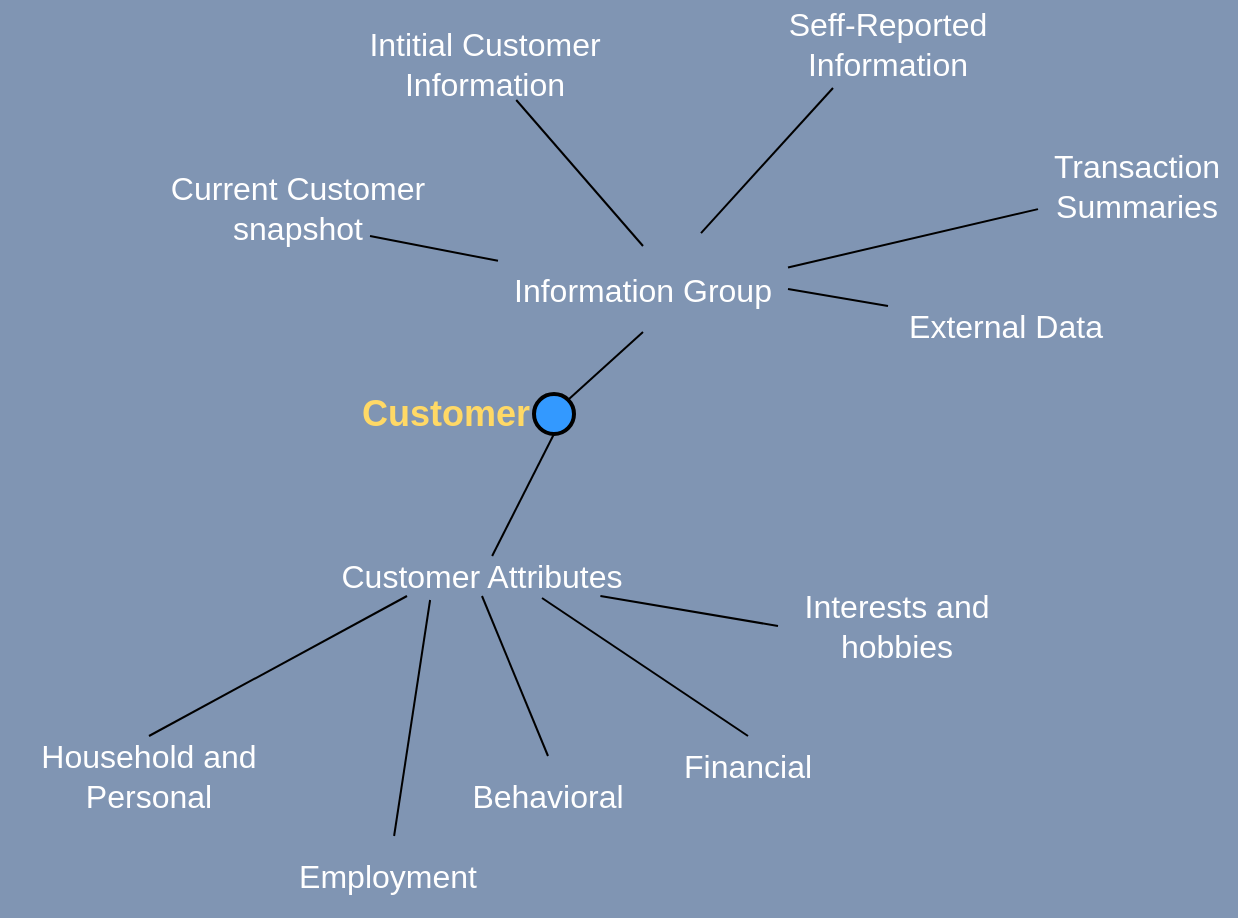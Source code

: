 <mxfile version="12.4.3" type="github" pages="5">
  <diagram id="D73_LH9-GQgMu1KFHfky" name="Customer">
    <mxGraphModel dx="946" dy="572" grid="0" gridSize="10" guides="1" tooltips="1" connect="1" arrows="1" fold="1" page="1" pageScale="1" pageWidth="1100" pageHeight="850" background="#8095B3" math="0" shadow="0">
      <root>
        <mxCell id="0"/>
        <mxCell id="1" parent="0"/>
        <mxCell id="62M7FDR766jdcNvWjQak-1" value="Customer" style="strokeWidth=2;html=1;shape=mxgraph.flowchart.start_2;whiteSpace=wrap;labelPosition=left;verticalLabelPosition=middle;align=right;verticalAlign=middle;fillColor=#3399FF;fontStyle=1;fontSize=18;fontColor=#FFD966;" parent="1" vertex="1">
          <mxGeometry x="428" y="249" width="20" height="20" as="geometry"/>
        </mxCell>
        <mxCell id="62M7FDR766jdcNvWjQak-2" value="" style="endArrow=none;html=1;labelPosition=center;verticalLabelPosition=bottom;align=center;verticalAlign=top;entryX=0.5;entryY=1;entryDx=0;entryDy=0;entryPerimeter=0;" parent="1" source="62M7FDR766jdcNvWjQak-5" target="62M7FDR766jdcNvWjQak-1" edge="1">
          <mxGeometry width="50" height="50" relative="1" as="geometry">
            <mxPoint x="370" y="320" as="sourcePoint"/>
            <mxPoint x="390" y="250" as="targetPoint"/>
          </mxGeometry>
        </mxCell>
        <mxCell id="62M7FDR766jdcNvWjQak-5" value="Customer Attributes" style="text;html=1;strokeColor=none;fillColor=none;align=center;verticalAlign=middle;whiteSpace=wrap;rounded=0;fontSize=16;fontColor=#FFFFFF;" parent="1" vertex="1">
          <mxGeometry x="327" y="330" width="150" height="20" as="geometry"/>
        </mxCell>
        <mxCell id="62M7FDR766jdcNvWjQak-12" value="" style="endArrow=none;html=1;entryX=0.25;entryY=1;entryDx=0;entryDy=0;exitX=0.5;exitY=0;exitDx=0;exitDy=0;fontSize=16;fontColor=#FFFFFF;" parent="1" source="62M7FDR766jdcNvWjQak-15" target="62M7FDR766jdcNvWjQak-5" edge="1">
          <mxGeometry width="50" height="50" relative="1" as="geometry">
            <mxPoint x="285" y="370" as="sourcePoint"/>
            <mxPoint x="320" y="430" as="targetPoint"/>
          </mxGeometry>
        </mxCell>
        <mxCell id="62M7FDR766jdcNvWjQak-13" value="" style="endArrow=none;html=1;entryX=0.5;entryY=1;entryDx=0;entryDy=0;exitX=0.5;exitY=0;exitDx=0;exitDy=0;fontSize=16;fontColor=#FFFFFF;" parent="1" source="62M7FDR766jdcNvWjQak-16" target="62M7FDR766jdcNvWjQak-5" edge="1">
          <mxGeometry width="50" height="50" relative="1" as="geometry">
            <mxPoint x="550" y="410" as="sourcePoint"/>
            <mxPoint x="370" y="360" as="targetPoint"/>
          </mxGeometry>
        </mxCell>
        <mxCell id="62M7FDR766jdcNvWjQak-15" value="Household and Personal" style="text;html=1;strokeColor=none;fillColor=none;align=center;verticalAlign=middle;whiteSpace=wrap;rounded=0;fontSize=16;fontColor=#FFFFFF;" parent="1" vertex="1">
          <mxGeometry x="161" y="420" width="149" height="40" as="geometry"/>
        </mxCell>
        <mxCell id="62M7FDR766jdcNvWjQak-16" value="Behavioral" style="text;html=1;strokeColor=none;fillColor=none;align=center;verticalAlign=middle;whiteSpace=wrap;rounded=0;fontSize=16;fontColor=#FFFFFF;" parent="1" vertex="1">
          <mxGeometry x="390" y="430" width="90" height="40" as="geometry"/>
        </mxCell>
        <mxCell id="62M7FDR766jdcNvWjQak-17" value="Financial" style="text;html=1;strokeColor=none;fillColor=none;align=center;verticalAlign=middle;whiteSpace=wrap;rounded=0;fontSize=16;fontColor=#FFFFFF;" parent="1" vertex="1">
          <mxGeometry x="490" y="420" width="90" height="30" as="geometry"/>
        </mxCell>
        <mxCell id="62M7FDR766jdcNvWjQak-18" value="" style="endArrow=none;html=1;entryX=0.7;entryY=1.05;entryDx=0;entryDy=0;entryPerimeter=0;exitX=0.5;exitY=0;exitDx=0;exitDy=0;fontSize=16;fontColor=#FFFFFF;" parent="1" source="62M7FDR766jdcNvWjQak-17" target="62M7FDR766jdcNvWjQak-5" edge="1">
          <mxGeometry width="50" height="50" relative="1" as="geometry">
            <mxPoint x="445" y="440" as="sourcePoint"/>
            <mxPoint x="415" y="360" as="targetPoint"/>
          </mxGeometry>
        </mxCell>
        <mxCell id="62M7FDR766jdcNvWjQak-19" value="Employment" style="text;html=1;strokeColor=none;fillColor=none;align=center;verticalAlign=middle;whiteSpace=wrap;rounded=0;fontSize=16;fontColor=#FFFFFF;" parent="1" vertex="1">
          <mxGeometry x="310" y="470" width="90" height="40" as="geometry"/>
        </mxCell>
        <mxCell id="62M7FDR766jdcNvWjQak-20" value="" style="endArrow=none;html=1;entryX=0.327;entryY=1.1;entryDx=0;entryDy=0;entryPerimeter=0;fontSize=16;fontColor=#FFFFFF;" parent="1" source="62M7FDR766jdcNvWjQak-19" target="62M7FDR766jdcNvWjQak-5" edge="1">
          <mxGeometry width="50" height="50" relative="1" as="geometry">
            <mxPoint x="445" y="440" as="sourcePoint"/>
            <mxPoint x="415" y="360" as="targetPoint"/>
          </mxGeometry>
        </mxCell>
        <mxCell id="62M7FDR766jdcNvWjQak-22" value="Interests and hobbies" style="text;html=1;strokeColor=none;fillColor=none;align=center;verticalAlign=middle;whiteSpace=wrap;rounded=0;fontSize=16;fontColor=#FFFFFF;" parent="1" vertex="1">
          <mxGeometry x="550" y="350" width="119" height="30" as="geometry"/>
        </mxCell>
        <mxCell id="62M7FDR766jdcNvWjQak-23" value="" style="endArrow=none;html=1;exitX=0;exitY=0.5;exitDx=0;exitDy=0;fontSize=16;fontColor=#FFFFFF;" parent="1" source="62M7FDR766jdcNvWjQak-22" target="62M7FDR766jdcNvWjQak-5" edge="1">
          <mxGeometry width="50" height="50" relative="1" as="geometry">
            <mxPoint x="545" y="430" as="sourcePoint"/>
            <mxPoint x="450" y="340" as="targetPoint"/>
          </mxGeometry>
        </mxCell>
        <mxCell id="62M7FDR766jdcNvWjQak-24" value="Information Group" style="text;html=1;strokeColor=none;fillColor=none;align=center;verticalAlign=middle;whiteSpace=wrap;rounded=0;fontSize=16;fontColor=#FFFFFF;" parent="1" vertex="1">
          <mxGeometry x="410" y="175" width="145" height="43" as="geometry"/>
        </mxCell>
        <mxCell id="62M7FDR766jdcNvWjQak-25" value="" style="endArrow=none;html=1;exitX=0.855;exitY=0.145;exitDx=0;exitDy=0;entryX=0.5;entryY=1;entryDx=0;entryDy=0;exitPerimeter=0;fontColor=#FFFFFF;" parent="1" source="62M7FDR766jdcNvWjQak-1" target="62M7FDR766jdcNvWjQak-24" edge="1">
          <mxGeometry width="50" height="50" relative="1" as="geometry">
            <mxPoint x="560" y="375" as="sourcePoint"/>
            <mxPoint x="470" y="359.483" as="targetPoint"/>
          </mxGeometry>
        </mxCell>
        <mxCell id="62M7FDR766jdcNvWjQak-26" value="Current Customer snapshot" style="text;html=1;strokeColor=none;fillColor=none;align=center;verticalAlign=middle;whiteSpace=wrap;rounded=0;fontSize=16;fontColor=#FFFFFF;" parent="1" vertex="1">
          <mxGeometry x="238" y="141" width="144" height="29" as="geometry"/>
        </mxCell>
        <mxCell id="62M7FDR766jdcNvWjQak-27" value="" style="endArrow=none;html=1;entryX=0.75;entryY=1;entryDx=0;entryDy=0;fontSize=16;fontColor=#FFFFFF;" parent="1" source="62M7FDR766jdcNvWjQak-24" target="62M7FDR766jdcNvWjQak-26" edge="1">
          <mxGeometry width="50" height="50" relative="1" as="geometry">
            <mxPoint x="420" y="290" as="sourcePoint"/>
            <mxPoint x="475" y="230" as="targetPoint"/>
          </mxGeometry>
        </mxCell>
        <mxCell id="62M7FDR766jdcNvWjQak-28" value="Intitial Customer Information" style="text;html=1;strokeColor=none;fillColor=none;align=center;verticalAlign=middle;whiteSpace=wrap;rounded=0;fontSize=16;fontColor=#FFFFFF;" parent="1" vertex="1">
          <mxGeometry x="331" y="66" width="145" height="36" as="geometry"/>
        </mxCell>
        <mxCell id="62M7FDR766jdcNvWjQak-29" value="" style="endArrow=none;html=1;exitX=0.5;exitY=0;exitDx=0;exitDy=0;fontSize=16;fontColor=#FFFFFF;" parent="1" source="62M7FDR766jdcNvWjQak-24" target="62M7FDR766jdcNvWjQak-28" edge="1">
          <mxGeometry width="50" height="50" relative="1" as="geometry">
            <mxPoint x="456.875" y="210" as="sourcePoint"/>
            <mxPoint x="402.5" y="180" as="targetPoint"/>
          </mxGeometry>
        </mxCell>
        <mxCell id="62M7FDR766jdcNvWjQak-30" value="Seff-Reported Information" style="text;html=1;strokeColor=none;fillColor=none;align=center;verticalAlign=middle;whiteSpace=wrap;rounded=0;fontSize=16;fontColor=#FFFFFF;" parent="1" vertex="1">
          <mxGeometry x="550" y="52" width="110" height="44" as="geometry"/>
        </mxCell>
        <mxCell id="62M7FDR766jdcNvWjQak-31" value="" style="endArrow=none;html=1;exitX=0.7;exitY=-0.15;exitDx=0;exitDy=0;entryX=0.25;entryY=1;entryDx=0;entryDy=0;exitPerimeter=0;fontSize=16;fontColor=#FFFFFF;" parent="1" source="62M7FDR766jdcNvWjQak-24" target="62M7FDR766jdcNvWjQak-30" edge="1">
          <mxGeometry width="50" height="50" relative="1" as="geometry">
            <mxPoint x="475" y="210" as="sourcePoint"/>
            <mxPoint x="449.286" y="120" as="targetPoint"/>
          </mxGeometry>
        </mxCell>
        <mxCell id="62M7FDR766jdcNvWjQak-32" value="External Data" style="text;html=1;strokeColor=none;fillColor=none;align=center;verticalAlign=middle;whiteSpace=wrap;rounded=0;labelPosition=center;verticalLabelPosition=middle;fontSize=16;fontColor=#FFFFFF;" parent="1" vertex="1">
          <mxGeometry x="605" y="200" width="118" height="30" as="geometry"/>
        </mxCell>
        <mxCell id="62M7FDR766jdcNvWjQak-33" value="" style="endArrow=none;html=1;exitX=1;exitY=0.5;exitDx=0;exitDy=0;fontSize=16;fontColor=#FFFFFF;" parent="1" source="62M7FDR766jdcNvWjQak-24" target="62M7FDR766jdcNvWjQak-32" edge="1">
          <mxGeometry width="50" height="50" relative="1" as="geometry">
            <mxPoint x="497" y="207" as="sourcePoint"/>
            <mxPoint x="537.5" y="140" as="targetPoint"/>
          </mxGeometry>
        </mxCell>
        <mxCell id="62M7FDR766jdcNvWjQak-34" value="Transaction Summaries" style="text;html=1;strokeColor=none;fillColor=none;align=center;verticalAlign=middle;whiteSpace=wrap;rounded=0;fontSize=16;fontColor=#FFFFFF;" parent="1" vertex="1">
          <mxGeometry x="680" y="130" width="99" height="30" as="geometry"/>
        </mxCell>
        <mxCell id="62M7FDR766jdcNvWjQak-35" value="" style="endArrow=none;html=1;exitX=1;exitY=0.25;exitDx=0;exitDy=0;fontSize=16;fontColor=#FFFFFF;" parent="1" source="62M7FDR766jdcNvWjQak-24" target="62M7FDR766jdcNvWjQak-34" edge="1">
          <mxGeometry width="50" height="50" relative="1" as="geometry">
            <mxPoint x="530" y="220" as="sourcePoint"/>
            <mxPoint x="580" y="222.381" as="targetPoint"/>
          </mxGeometry>
        </mxCell>
      </root>
    </mxGraphModel>
  </diagram>
  <diagram name="Single Customer View" id="A0wOWmpeOEGPwZVPFjwO">
    <mxGraphModel dx="946" dy="572" grid="0" gridSize="10" guides="1" tooltips="1" connect="1" arrows="1" fold="1" page="1" pageScale="1" pageWidth="1100" pageHeight="850" background="#8095B3" math="0" shadow="0">
      <root>
        <mxCell id="lkq6bt3DBxnfbiLlZNMB-0"/>
        <mxCell id="lkq6bt3DBxnfbiLlZNMB-1" parent="lkq6bt3DBxnfbiLlZNMB-0"/>
        <mxCell id="lkq6bt3DBxnfbiLlZNMB-2" value="&lt;div&gt;Single Customer View&lt;/div&gt;" style="strokeWidth=2;html=1;shape=mxgraph.flowchart.start_2;labelPosition=left;verticalLabelPosition=middle;align=right;verticalAlign=middle;fillColor=#3399FF;fontStyle=1;fontSize=18;fontColor=#FFD966;spacing=19;strokeColor=#473D1C;" parent="lkq6bt3DBxnfbiLlZNMB-1" vertex="1">
          <mxGeometry x="410" y="245" width="20" height="20" as="geometry"/>
        </mxCell>
        <mxCell id="lkq6bt3DBxnfbiLlZNMB-3" value="" style="endArrow=none;html=1;labelPosition=center;verticalLabelPosition=bottom;align=center;verticalAlign=top;entryX=0.5;entryY=1;entryDx=0;entryDy=0;entryPerimeter=0;" parent="lkq6bt3DBxnfbiLlZNMB-1" source="lkq6bt3DBxnfbiLlZNMB-4" target="lkq6bt3DBxnfbiLlZNMB-2" edge="1">
          <mxGeometry width="50" height="50" relative="1" as="geometry">
            <mxPoint x="370" y="320" as="sourcePoint"/>
            <mxPoint x="390" y="250" as="targetPoint"/>
          </mxGeometry>
        </mxCell>
        <mxCell id="lkq6bt3DBxnfbiLlZNMB-4" value="Customer Profile" style="text;html=1;strokeColor=none;fillColor=none;align=center;verticalAlign=middle;whiteSpace=wrap;rounded=0;fontSize=16;fontColor=#FFFFFF;" parent="lkq6bt3DBxnfbiLlZNMB-1" vertex="1">
          <mxGeometry x="326" y="367" width="150" height="20" as="geometry"/>
        </mxCell>
        <mxCell id="lkq6bt3DBxnfbiLlZNMB-15" value="Identification" style="text;html=1;strokeColor=none;fillColor=none;align=center;verticalAlign=middle;whiteSpace=wrap;rounded=0;fontSize=16;fontColor=#FFFFFF;" parent="lkq6bt3DBxnfbiLlZNMB-1" vertex="1">
          <mxGeometry x="242" y="57" width="145" height="43" as="geometry"/>
        </mxCell>
        <mxCell id="lkq6bt3DBxnfbiLlZNMB-16" value="" style="endArrow=none;html=1;exitX=0.145;exitY=0.145;exitDx=0;exitDy=0;entryX=0.5;entryY=1;entryDx=0;entryDy=0;exitPerimeter=0;fontColor=#FFFFFF;" parent="lkq6bt3DBxnfbiLlZNMB-1" source="lkq6bt3DBxnfbiLlZNMB-2" target="lkq6bt3DBxnfbiLlZNMB-15" edge="1">
          <mxGeometry width="50" height="50" relative="1" as="geometry">
            <mxPoint x="560" y="375" as="sourcePoint"/>
            <mxPoint x="470" y="359.483" as="targetPoint"/>
          </mxGeometry>
        </mxCell>
        <mxCell id="lkq6bt3DBxnfbiLlZNMB-17" value="Contact Info." style="text;html=1;strokeColor=none;fillColor=none;align=center;verticalAlign=middle;whiteSpace=wrap;rounded=0;fontSize=16;fontColor=#FFFFFF;" parent="lkq6bt3DBxnfbiLlZNMB-1" vertex="1">
          <mxGeometry x="160" y="325.5" width="114" height="29" as="geometry"/>
        </mxCell>
        <mxCell id="lkq6bt3DBxnfbiLlZNMB-18" value="" style="endArrow=none;html=1;fontSize=16;fontColor=#FFFFFF;exitX=0.145;exitY=0.855;exitDx=0;exitDy=0;exitPerimeter=0;entryX=1;entryY=0.25;entryDx=0;entryDy=0;" parent="lkq6bt3DBxnfbiLlZNMB-1" source="lkq6bt3DBxnfbiLlZNMB-2" target="lkq6bt3DBxnfbiLlZNMB-17" edge="1">
          <mxGeometry width="50" height="50" relative="1" as="geometry">
            <mxPoint x="410" y="242" as="sourcePoint"/>
            <mxPoint x="289" y="325" as="targetPoint"/>
          </mxGeometry>
        </mxCell>
        <mxCell id="lkq6bt3DBxnfbiLlZNMB-19" value="Product Holding" style="text;html=1;strokeColor=none;fillColor=none;align=center;verticalAlign=middle;whiteSpace=wrap;rounded=0;fontSize=16;fontColor=#FFFFFF;" parent="lkq6bt3DBxnfbiLlZNMB-1" vertex="1">
          <mxGeometry x="432" y="57" width="145" height="36" as="geometry"/>
        </mxCell>
        <mxCell id="lkq6bt3DBxnfbiLlZNMB-20" value="" style="endArrow=none;html=1;exitX=0.5;exitY=0;exitDx=0;exitDy=0;fontSize=16;fontColor=#FFFFFF;exitPerimeter=0;" parent="lkq6bt3DBxnfbiLlZNMB-1" source="lkq6bt3DBxnfbiLlZNMB-2" target="lkq6bt3DBxnfbiLlZNMB-19" edge="1">
          <mxGeometry width="50" height="50" relative="1" as="geometry">
            <mxPoint x="456.875" y="210" as="sourcePoint"/>
            <mxPoint x="402.5" y="180" as="targetPoint"/>
          </mxGeometry>
        </mxCell>
        <mxCell id="lkq6bt3DBxnfbiLlZNMB-21" value="Competitive Information" style="text;html=1;strokeColor=none;fillColor=none;align=center;verticalAlign=middle;whiteSpace=wrap;rounded=0;fontSize=16;fontColor=#FFFFFF;" parent="lkq6bt3DBxnfbiLlZNMB-1" vertex="1">
          <mxGeometry x="577" y="126" width="110" height="44" as="geometry"/>
        </mxCell>
        <mxCell id="lkq6bt3DBxnfbiLlZNMB-22" value="" style="endArrow=none;html=1;exitX=0.855;exitY=0.145;exitDx=0;exitDy=0;entryX=0.25;entryY=1;entryDx=0;entryDy=0;exitPerimeter=0;fontSize=16;fontColor=#FFFFFF;" parent="lkq6bt3DBxnfbiLlZNMB-1" source="lkq6bt3DBxnfbiLlZNMB-2" target="lkq6bt3DBxnfbiLlZNMB-21" edge="1">
          <mxGeometry width="50" height="50" relative="1" as="geometry">
            <mxPoint x="475" y="210" as="sourcePoint"/>
            <mxPoint x="449.286" y="120" as="targetPoint"/>
          </mxGeometry>
        </mxCell>
        <mxCell id="lkq6bt3DBxnfbiLlZNMB-23" value="Privacy Reference" style="text;html=1;strokeColor=none;fillColor=none;align=center;verticalAlign=middle;whiteSpace=wrap;rounded=0;labelPosition=center;verticalLabelPosition=middle;fontSize=16;fontColor=#FFFFFF;" parent="lkq6bt3DBxnfbiLlZNMB-1" vertex="1">
          <mxGeometry x="546" y="332" width="141" height="30" as="geometry"/>
        </mxCell>
        <mxCell id="lkq6bt3DBxnfbiLlZNMB-24" value="" style="endArrow=none;html=1;exitX=0.855;exitY=0.855;exitDx=0;exitDy=0;fontSize=16;fontColor=#FFFFFF;exitPerimeter=0;" parent="lkq6bt3DBxnfbiLlZNMB-1" source="lkq6bt3DBxnfbiLlZNMB-2" target="lkq6bt3DBxnfbiLlZNMB-23" edge="1">
          <mxGeometry width="50" height="50" relative="1" as="geometry">
            <mxPoint x="497" y="207" as="sourcePoint"/>
            <mxPoint x="537.5" y="140" as="targetPoint"/>
          </mxGeometry>
        </mxCell>
        <mxCell id="lkq6bt3DBxnfbiLlZNMB-25" value="Relationship Management" style="text;html=1;strokeColor=none;fillColor=none;align=center;verticalAlign=middle;whiteSpace=wrap;rounded=0;fontSize=16;fontColor=#FFFFFF;" parent="lkq6bt3DBxnfbiLlZNMB-1" vertex="1">
          <mxGeometry x="680" y="218" width="99" height="30" as="geometry"/>
        </mxCell>
        <mxCell id="lkq6bt3DBxnfbiLlZNMB-26" value="" style="endArrow=none;html=1;exitX=1;exitY=0.5;exitDx=0;exitDy=0;fontSize=16;fontColor=#FFFFFF;exitPerimeter=0;" parent="lkq6bt3DBxnfbiLlZNMB-1" source="lkq6bt3DBxnfbiLlZNMB-2" target="lkq6bt3DBxnfbiLlZNMB-25" edge="1">
          <mxGeometry width="50" height="50" relative="1" as="geometry">
            <mxPoint x="530" y="220" as="sourcePoint"/>
            <mxPoint x="580" y="222.381" as="targetPoint"/>
          </mxGeometry>
        </mxCell>
      </root>
    </mxGraphModel>
  </diagram>
  <diagram id="gECsFdBlIzcHcg-21xVU" name="DIH Architecture">
    <mxGraphModel dx="1186" dy="572" grid="1" gridSize="10" guides="1" tooltips="1" connect="1" arrows="1" fold="1" page="1" pageScale="1" pageWidth="1100" pageHeight="850" math="0" shadow="0">
      <root>
        <mxCell id="Sq8qz6Rjfc9JWC2CEWmz-0"/>
        <mxCell id="Sq8qz6Rjfc9JWC2CEWmz-1" parent="Sq8qz6Rjfc9JWC2CEWmz-0"/>
        <mxCell id="ZrL0aH-scqhHAdQ7SSmO-0" value="" style="rounded=1;whiteSpace=wrap;html=1;absoluteArcSize=1;arcSize=14;strokeWidth=1;fillColor=#66B2FF;" parent="Sq8qz6Rjfc9JWC2CEWmz-1" vertex="1">
          <mxGeometry x="330" y="125" width="260" height="220" as="geometry"/>
        </mxCell>
        <mxCell id="ZrL0aH-scqhHAdQ7SSmO-1" value="Data Integration Hub" style="text;html=1;resizable=0;autosize=1;align=center;verticalAlign=middle;points=[];fillColor=none;strokeColor=none;rounded=0;fontStyle=1" parent="Sq8qz6Rjfc9JWC2CEWmz-1" vertex="1">
          <mxGeometry x="400" y="135" width="130" height="20" as="geometry"/>
        </mxCell>
        <mxCell id="ZrL0aH-scqhHAdQ7SSmO-3" value="" style="rounded=1;whiteSpace=wrap;html=1;absoluteArcSize=1;arcSize=14;strokeWidth=1;fillColor=#fad7ac;strokeColor=#b46504;" parent="Sq8qz6Rjfc9JWC2CEWmz-1" vertex="1">
          <mxGeometry x="350" y="165" width="220" height="170" as="geometry"/>
        </mxCell>
        <mxCell id="ZrL0aH-scqhHAdQ7SSmO-4" value="&lt;div&gt;Raw&lt;/div&gt;&lt;div&gt;Source&lt;br&gt;Data&lt;br&gt;&lt;/div&gt;" style="rounded=1;whiteSpace=wrap;html=1;absoluteArcSize=1;arcSize=14;strokeWidth=2;fillColor=#FFB570;" parent="Sq8qz6Rjfc9JWC2CEWmz-1" vertex="1">
          <mxGeometry x="370" y="175" width="60" height="100" as="geometry"/>
        </mxCell>
        <mxCell id="ZrL0aH-scqhHAdQ7SSmO-5" value="Summary" style="rounded=1;whiteSpace=wrap;html=1;absoluteArcSize=1;arcSize=14;strokeWidth=2;fillColor=#FFB570;" parent="Sq8qz6Rjfc9JWC2CEWmz-1" vertex="1">
          <mxGeometry x="450" y="175" width="90" height="30" as="geometry"/>
        </mxCell>
        <mxCell id="ZrL0aH-scqhHAdQ7SSmO-6" value="Analysis" style="rounded=1;whiteSpace=wrap;html=1;absoluteArcSize=1;arcSize=14;strokeWidth=2;fillColor=#FFB570;" parent="Sq8qz6Rjfc9JWC2CEWmz-1" vertex="1">
          <mxGeometry x="450" y="215" width="90" height="30" as="geometry"/>
        </mxCell>
        <mxCell id="ZrL0aH-scqhHAdQ7SSmO-7" value="&lt;div&gt;Enriched/&lt;/div&gt;&lt;div&gt;Cleansed&lt;br&gt;&lt;/div&gt;" style="rounded=1;whiteSpace=wrap;html=1;absoluteArcSize=1;arcSize=14;strokeWidth=2;fillColor=#FFB570;" parent="Sq8qz6Rjfc9JWC2CEWmz-1" vertex="1">
          <mxGeometry x="450" y="255" width="90" height="30" as="geometry"/>
        </mxCell>
        <mxCell id="ZrL0aH-scqhHAdQ7SSmO-8" value="Reference Data" style="rounded=1;whiteSpace=wrap;html=1;absoluteArcSize=1;arcSize=14;strokeWidth=2;fillColor=#FFB570;" parent="Sq8qz6Rjfc9JWC2CEWmz-1" vertex="1">
          <mxGeometry x="370" y="295" width="170" height="30" as="geometry"/>
        </mxCell>
        <mxCell id="ZrL0aH-scqhHAdQ7SSmO-9" value="" style="rounded=1;whiteSpace=wrap;html=1;absoluteArcSize=1;arcSize=14;strokeWidth=1;fillColor=#66B2FF;" parent="Sq8qz6Rjfc9JWC2CEWmz-1" vertex="1">
          <mxGeometry x="650" y="125" width="160" height="220" as="geometry"/>
        </mxCell>
        <mxCell id="ZrL0aH-scqhHAdQ7SSmO-11" value="&lt;div&gt;Analytics and &lt;br&gt;&lt;/div&gt;&lt;div&gt;Decision Support&lt;/div&gt;" style="text;html=1;resizable=0;autosize=1;align=center;verticalAlign=middle;points=[];fillColor=none;strokeColor=none;rounded=0;fontStyle=1" parent="Sq8qz6Rjfc9JWC2CEWmz-1" vertex="1">
          <mxGeometry x="670" y="135" width="110" height="30" as="geometry"/>
        </mxCell>
        <mxCell id="ZrL0aH-scqhHAdQ7SSmO-12" value="&lt;div&gt;Consuming applications&lt;/div&gt;&lt;div&gt;(EDW/ODS etc.)&lt;br&gt;&lt;/div&gt;" style="rounded=1;whiteSpace=wrap;html=1;absoluteArcSize=1;arcSize=14;strokeWidth=1;fillColor=#b1ddf0;strokeColor=#10739e;" parent="Sq8qz6Rjfc9JWC2CEWmz-1" vertex="1">
          <mxGeometry x="670" y="175" width="120" height="60" as="geometry"/>
        </mxCell>
        <mxCell id="ZrL0aH-scqhHAdQ7SSmO-15" value="&lt;div&gt;Data Analysis,&lt;/div&gt;&lt;div&gt;Reporting&lt;br&gt;&lt;/div&gt;" style="rounded=1;whiteSpace=wrap;html=1;absoluteArcSize=1;arcSize=14;strokeWidth=1;fillColor=#b1ddf0;strokeColor=#10739e;" parent="Sq8qz6Rjfc9JWC2CEWmz-1" vertex="1">
          <mxGeometry x="670" y="245" width="120" height="60" as="geometry"/>
        </mxCell>
        <mxCell id="ZrL0aH-scqhHAdQ7SSmO-18" value="" style="rounded=1;whiteSpace=wrap;html=1;absoluteArcSize=1;arcSize=14;strokeWidth=1;fillColor=#66B2FF;" parent="Sq8qz6Rjfc9JWC2CEWmz-1" vertex="1">
          <mxGeometry x="110" y="125" width="160" height="220" as="geometry"/>
        </mxCell>
        <mxCell id="ZrL0aH-scqhHAdQ7SSmO-19" value="Sources" style="text;html=1;resizable=0;autosize=1;align=center;verticalAlign=middle;points=[];fillColor=none;strokeColor=none;rounded=0;fontStyle=1" parent="Sq8qz6Rjfc9JWC2CEWmz-1" vertex="1">
          <mxGeometry x="155" y="140" width="60" height="20" as="geometry"/>
        </mxCell>
        <mxCell id="ZrL0aH-scqhHAdQ7SSmO-20" value="System of Records - Sources" style="rounded=1;whiteSpace=wrap;html=1;absoluteArcSize=1;arcSize=14;strokeWidth=1;fillColor=#b1ddf0;strokeColor=#10739e;" parent="Sq8qz6Rjfc9JWC2CEWmz-1" vertex="1">
          <mxGeometry x="130" y="175" width="120" height="60" as="geometry"/>
        </mxCell>
        <mxCell id="ZrL0aH-scqhHAdQ7SSmO-21" value="&lt;div&gt;External data &lt;br&gt;&lt;/div&gt;&lt;div&gt;sources&lt;/div&gt;" style="rounded=1;whiteSpace=wrap;html=1;absoluteArcSize=1;arcSize=14;strokeWidth=1;fillColor=#b1ddf0;strokeColor=#10739e;" parent="Sq8qz6Rjfc9JWC2CEWmz-1" vertex="1">
          <mxGeometry x="130" y="245" width="120" height="60" as="geometry"/>
        </mxCell>
        <mxCell id="ZrL0aH-scqhHAdQ7SSmO-22" value="" style="verticalLabelPosition=bottom;verticalAlign=top;html=1;strokeWidth=2;shape=mxgraph.arrows2.arrow;dy=0.5;dx=25;notch=0;fillColor=#0050ef;strokeColor=#001DBC;fontColor=#ffffff;fontStyle=1" parent="Sq8qz6Rjfc9JWC2CEWmz-1" vertex="1">
          <mxGeometry x="270" y="215" width="60" height="30" as="geometry"/>
        </mxCell>
        <mxCell id="ZrL0aH-scqhHAdQ7SSmO-23" value="" style="verticalLabelPosition=bottom;verticalAlign=top;html=1;strokeWidth=2;shape=mxgraph.arrows2.arrow;dy=0.5;dx=25;notch=0;fillColor=#0050ef;strokeColor=#001DBC;fontColor=#ffffff;" parent="Sq8qz6Rjfc9JWC2CEWmz-1" vertex="1">
          <mxGeometry x="590" y="215" width="60" height="30" as="geometry"/>
        </mxCell>
        <mxCell id="ZrL0aH-scqhHAdQ7SSmO-25" value="Information Governance, Quality and Metadata Management" style="verticalLabelPosition=middle;verticalAlign=middle;html=1;shape=mxgraph.basic.rect;fillColor2=none;strokeWidth=1;size=20;indent=5;fillColor=#66B2FF;labelPosition=center;align=center;fontStyle=1;strokeColor=#4B84BD;" parent="Sq8qz6Rjfc9JWC2CEWmz-1" vertex="1">
          <mxGeometry x="130" y="405" width="660" height="30" as="geometry"/>
        </mxCell>
        <mxCell id="ZrL0aH-scqhHAdQ7SSmO-26" value="" style="verticalLabelPosition=bottom;verticalAlign=top;html=1;strokeWidth=1;shape=mxgraph.arrows2.arrow;dy=0.5;dx=25;notch=0;fillColor=#66B2FF;strokeColor=#508BC7;fontColor=#ffffff;fontStyle=1;rotation=90;" parent="Sq8qz6Rjfc9JWC2CEWmz-1" vertex="1">
          <mxGeometry x="172.5" y="360.63" width="51.25" height="30" as="geometry"/>
        </mxCell>
        <mxCell id="ZrL0aH-scqhHAdQ7SSmO-28" value="" style="verticalLabelPosition=bottom;verticalAlign=top;html=1;strokeWidth=1;shape=mxgraph.arrows2.arrow;dy=0.5;dx=25;notch=0;fillColor=#66B2FF;strokeColor=#508BC7;fontColor=#ffffff;fontStyle=1;rotation=90;" parent="Sq8qz6Rjfc9JWC2CEWmz-1" vertex="1">
          <mxGeometry x="350" y="360.63" width="51.25" height="30" as="geometry"/>
        </mxCell>
        <mxCell id="ZrL0aH-scqhHAdQ7SSmO-29" value="" style="verticalLabelPosition=bottom;verticalAlign=top;html=1;strokeWidth=1;shape=mxgraph.arrows2.arrow;dy=0.5;dx=25;notch=0;fillColor=#66B2FF;strokeColor=#508BC7;fontColor=#ffffff;fontStyle=1;rotation=90;" parent="Sq8qz6Rjfc9JWC2CEWmz-1" vertex="1">
          <mxGeometry x="524" y="360.63" width="51.25" height="30" as="geometry"/>
        </mxCell>
        <mxCell id="ZrL0aH-scqhHAdQ7SSmO-30" value="" style="verticalLabelPosition=bottom;verticalAlign=top;html=1;strokeWidth=1;shape=mxgraph.arrows2.arrow;dy=0.5;dx=25;notch=0;fillColor=#66B2FF;strokeColor=#508BC7;fontColor=#ffffff;fontStyle=1;rotation=90;" parent="Sq8qz6Rjfc9JWC2CEWmz-1" vertex="1">
          <mxGeometry x="720" y="360.63" width="51.25" height="30" as="geometry"/>
        </mxCell>
        <mxCell id="ZrL0aH-scqhHAdQ7SSmO-31" value="Data Integration Hub Architecture" style="text;html=1;resizable=0;autosize=1;align=center;verticalAlign=middle;points=[];fillColor=none;strokeColor=none;rounded=0;fontStyle=1;fontSize=24;" parent="Sq8qz6Rjfc9JWC2CEWmz-1" vertex="1">
          <mxGeometry x="265" y="40" width="400" height="30" as="geometry"/>
        </mxCell>
        <mxCell id="ZrL0aH-scqhHAdQ7SSmO-35" value="Master Information Hub" style="rounded=1;whiteSpace=wrap;html=1;absoluteArcSize=1;arcSize=14;strokeWidth=1;fillColor=#fad7ac;strokeColor=#b46504;fontStyle=1;fontSize=14;" parent="Sq8qz6Rjfc9JWC2CEWmz-1" vertex="1">
          <mxGeometry x="502" y="570" width="230" height="220" as="geometry"/>
        </mxCell>
        <mxCell id="ZrL0aH-scqhHAdQ7SSmO-37" value="Matching" style="rounded=1;whiteSpace=wrap;html=1;absoluteArcSize=1;arcSize=14;strokeWidth=1;fillColor=#cce5ff;strokeColor=#36393d;" parent="Sq8qz6Rjfc9JWC2CEWmz-1" vertex="1">
          <mxGeometry x="512" y="580" width="90" height="30" as="geometry"/>
        </mxCell>
        <mxCell id="ZrL0aH-scqhHAdQ7SSmO-38" value="Merging" style="rounded=1;whiteSpace=wrap;html=1;absoluteArcSize=1;arcSize=14;strokeWidth=1;fillColor=#cce5ff;strokeColor=#36393d;" parent="Sq8qz6Rjfc9JWC2CEWmz-1" vertex="1">
          <mxGeometry x="612" y="580" width="90" height="30" as="geometry"/>
        </mxCell>
        <mxCell id="ZrL0aH-scqhHAdQ7SSmO-41" value="" style="rounded=1;whiteSpace=wrap;html=1;absoluteArcSize=1;arcSize=14;strokeWidth=1;fillColor=#66B2FF;" parent="Sq8qz6Rjfc9JWC2CEWmz-1" vertex="1">
          <mxGeometry x="792" y="570" width="160" height="220" as="geometry"/>
        </mxCell>
        <mxCell id="ZrL0aH-scqhHAdQ7SSmO-42" value="&lt;div&gt;Analytics and &lt;br&gt;&lt;/div&gt;&lt;div&gt;Decision Support&lt;/div&gt;" style="text;html=1;resizable=0;autosize=1;align=center;verticalAlign=middle;points=[];fillColor=none;strokeColor=none;rounded=0;fontStyle=1" parent="Sq8qz6Rjfc9JWC2CEWmz-1" vertex="1">
          <mxGeometry x="812" y="580" width="110" height="30" as="geometry"/>
        </mxCell>
        <mxCell id="ZrL0aH-scqhHAdQ7SSmO-43" value="&lt;div&gt;Consuming applications&lt;/div&gt;&lt;div&gt;(EDW/ODS etc.)&lt;br&gt;&lt;/div&gt;" style="rounded=1;whiteSpace=wrap;html=1;absoluteArcSize=1;arcSize=14;strokeWidth=1;fillColor=#b1ddf0;strokeColor=#10739e;" parent="Sq8qz6Rjfc9JWC2CEWmz-1" vertex="1">
          <mxGeometry x="812" y="620" width="120" height="60" as="geometry"/>
        </mxCell>
        <mxCell id="ZrL0aH-scqhHAdQ7SSmO-44" value="&lt;div&gt;Data Analysis,&lt;/div&gt;&lt;div&gt;Reporting&lt;br&gt;&lt;/div&gt;" style="rounded=1;whiteSpace=wrap;html=1;absoluteArcSize=1;arcSize=14;strokeWidth=1;fillColor=#b1ddf0;strokeColor=#10739e;" parent="Sq8qz6Rjfc9JWC2CEWmz-1" vertex="1">
          <mxGeometry x="812" y="690" width="120" height="60" as="geometry"/>
        </mxCell>
        <mxCell id="ZrL0aH-scqhHAdQ7SSmO-45" value="" style="rounded=1;whiteSpace=wrap;html=1;absoluteArcSize=1;arcSize=14;strokeWidth=1;fillColor=#66B2FF;" parent="Sq8qz6Rjfc9JWC2CEWmz-1" vertex="1">
          <mxGeometry x="32.5" y="570" width="140" height="220" as="geometry"/>
        </mxCell>
        <mxCell id="ZrL0aH-scqhHAdQ7SSmO-46" value="Sources" style="text;html=1;resizable=0;autosize=1;align=center;verticalAlign=middle;points=[];fillColor=none;strokeColor=none;rounded=0;fontStyle=1" parent="Sq8qz6Rjfc9JWC2CEWmz-1" vertex="1">
          <mxGeometry x="67.5" y="585" width="60" height="20" as="geometry"/>
        </mxCell>
        <mxCell id="ZrL0aH-scqhHAdQ7SSmO-47" value="Internal sources" style="rounded=1;whiteSpace=wrap;html=1;absoluteArcSize=1;arcSize=14;strokeWidth=1;fillColor=#b1ddf0;strokeColor=#10739e;" parent="Sq8qz6Rjfc9JWC2CEWmz-1" vertex="1">
          <mxGeometry x="42.5" y="620" width="120" height="60" as="geometry"/>
        </mxCell>
        <mxCell id="ZrL0aH-scqhHAdQ7SSmO-48" value="&lt;div&gt;External data &lt;br&gt;&lt;/div&gt;&lt;div&gt;sources&lt;/div&gt;" style="rounded=1;whiteSpace=wrap;html=1;absoluteArcSize=1;arcSize=14;strokeWidth=1;fillColor=#b1ddf0;strokeColor=#10739e;" parent="Sq8qz6Rjfc9JWC2CEWmz-1" vertex="1">
          <mxGeometry x="42.5" y="690" width="120" height="60" as="geometry"/>
        </mxCell>
        <mxCell id="ZrL0aH-scqhHAdQ7SSmO-50" value="" style="verticalLabelPosition=bottom;verticalAlign=top;html=1;strokeWidth=2;shape=mxgraph.arrows2.arrow;dy=0.5;dx=25;notch=0;fillColor=#0050ef;strokeColor=#001DBC;fontColor=#ffffff;" parent="Sq8qz6Rjfc9JWC2CEWmz-1" vertex="1">
          <mxGeometry x="732" y="665" width="60" height="30" as="geometry"/>
        </mxCell>
        <mxCell id="ZrL0aH-scqhHAdQ7SSmO-57" value="Data Profiling" style="rounded=1;whiteSpace=wrap;html=1;absoluteArcSize=1;arcSize=14;strokeWidth=1;fillColor=#cce5ff;labelPosition=center;verticalLabelPosition=middle;align=center;verticalAlign=middle;strokeColor=#36393d;" parent="Sq8qz6Rjfc9JWC2CEWmz-1" vertex="1">
          <mxGeometry x="213" y="550" width="60" height="260" as="geometry"/>
        </mxCell>
        <mxCell id="ZrL0aH-scqhHAdQ7SSmO-61" value="" style="verticalLabelPosition=bottom;verticalAlign=top;html=1;strokeWidth=2;shape=mxgraph.arrows2.arrow;dy=0.5;dx=25;notch=0;fillColor=#0050ef;strokeColor=#001DBC;fontColor=#ffffff;fontStyle=1" parent="Sq8qz6Rjfc9JWC2CEWmz-1" vertex="1">
          <mxGeometry x="169.06" y="665" width="41.87" height="30" as="geometry"/>
        </mxCell>
        <mxCell id="ZrL0aH-scqhHAdQ7SSmO-62" value="Data Integration" style="rounded=1;whiteSpace=wrap;html=1;absoluteArcSize=1;arcSize=14;strokeWidth=1;fillColor=#cce5ff;labelPosition=center;verticalLabelPosition=top;align=center;verticalAlign=bottom;strokeColor=#36393d;fontStyle=1" parent="Sq8qz6Rjfc9JWC2CEWmz-1" vertex="1">
          <mxGeometry x="333" y="550" width="110" height="260" as="geometry"/>
        </mxCell>
        <mxCell id="ZrL0aH-scqhHAdQ7SSmO-63" value="Cleasing" style="rounded=1;whiteSpace=wrap;html=1;absoluteArcSize=1;arcSize=14;strokeWidth=1;fillColor=#FFB570;" parent="Sq8qz6Rjfc9JWC2CEWmz-1" vertex="1">
          <mxGeometry x="338" y="575" width="90" height="30" as="geometry"/>
        </mxCell>
        <mxCell id="ZrL0aH-scqhHAdQ7SSmO-49" value="" style="verticalLabelPosition=bottom;verticalAlign=top;html=1;strokeWidth=2;shape=mxgraph.arrows2.arrow;dy=0.5;dx=25;notch=0;fillColor=#0050ef;strokeColor=#001DBC;fontColor=#ffffff;fontStyle=1" parent="Sq8qz6Rjfc9JWC2CEWmz-1" vertex="1">
          <mxGeometry x="273" y="665" width="60" height="30" as="geometry"/>
        </mxCell>
        <mxCell id="ZrL0aH-scqhHAdQ7SSmO-64" value="Standardize" style="rounded=1;whiteSpace=wrap;html=1;absoluteArcSize=1;arcSize=14;strokeWidth=1;fillColor=#FFB570;" parent="Sq8qz6Rjfc9JWC2CEWmz-1" vertex="1">
          <mxGeometry x="338" y="620" width="90" height="30" as="geometry"/>
        </mxCell>
        <mxCell id="ZrL0aH-scqhHAdQ7SSmO-65" value="Transform" style="rounded=1;whiteSpace=wrap;html=1;absoluteArcSize=1;arcSize=14;strokeWidth=1;fillColor=#FFB570;" parent="Sq8qz6Rjfc9JWC2CEWmz-1" vertex="1">
          <mxGeometry x="338" y="660" width="90" height="30" as="geometry"/>
        </mxCell>
        <mxCell id="ZrL0aH-scqhHAdQ7SSmO-68" value="Security" style="rounded=1;whiteSpace=wrap;html=1;absoluteArcSize=1;arcSize=14;strokeWidth=1;fillColor=#cce5ff;strokeColor=#36393d;" parent="Sq8qz6Rjfc9JWC2CEWmz-1" vertex="1">
          <mxGeometry x="512" y="620" width="90" height="30" as="geometry"/>
        </mxCell>
        <mxCell id="ZrL0aH-scqhHAdQ7SSmO-69" value="Stewardship" style="rounded=1;whiteSpace=wrap;html=1;absoluteArcSize=1;arcSize=14;strokeWidth=1;fillColor=#cce5ff;strokeColor=#36393d;" parent="Sq8qz6Rjfc9JWC2CEWmz-1" vertex="1">
          <mxGeometry x="612" y="620" width="90" height="30" as="geometry"/>
        </mxCell>
        <mxCell id="ZrL0aH-scqhHAdQ7SSmO-70" value="Collaboration" style="rounded=1;whiteSpace=wrap;html=1;absoluteArcSize=1;arcSize=14;strokeWidth=1;fillColor=#cce5ff;strokeColor=#36393d;" parent="Sq8qz6Rjfc9JWC2CEWmz-1" vertex="1">
          <mxGeometry x="512" y="700" width="90" height="30" as="geometry"/>
        </mxCell>
        <mxCell id="ZrL0aH-scqhHAdQ7SSmO-71" value="Services" style="rounded=1;whiteSpace=wrap;html=1;absoluteArcSize=1;arcSize=14;strokeWidth=1;fillColor=#cce5ff;strokeColor=#36393d;" parent="Sq8qz6Rjfc9JWC2CEWmz-1" vertex="1">
          <mxGeometry x="612" y="700" width="90" height="30" as="geometry"/>
        </mxCell>
        <mxCell id="ZrL0aH-scqhHAdQ7SSmO-72" value="Metadata" style="rounded=1;whiteSpace=wrap;html=1;absoluteArcSize=1;arcSize=14;strokeWidth=1;fillColor=#cce5ff;strokeColor=#36393d;" parent="Sq8qz6Rjfc9JWC2CEWmz-1" vertex="1">
          <mxGeometry x="512" y="740" width="90" height="30" as="geometry"/>
        </mxCell>
        <mxCell id="ZrL0aH-scqhHAdQ7SSmO-73" value="Audit" style="rounded=1;whiteSpace=wrap;html=1;absoluteArcSize=1;arcSize=14;strokeWidth=1;fillColor=#cce5ff;strokeColor=#36393d;" parent="Sq8qz6Rjfc9JWC2CEWmz-1" vertex="1">
          <mxGeometry x="612" y="740" width="90" height="30" as="geometry"/>
        </mxCell>
        <mxCell id="ZrL0aH-scqhHAdQ7SSmO-74" value="" style="verticalLabelPosition=bottom;verticalAlign=top;html=1;strokeWidth=2;shape=mxgraph.arrows2.arrow;dy=0.5;dx=25;notch=0;fillColor=#0050ef;strokeColor=#001DBC;fontColor=#ffffff;fontStyle=1" parent="Sq8qz6Rjfc9JWC2CEWmz-1" vertex="1">
          <mxGeometry x="441" y="665" width="60" height="30" as="geometry"/>
        </mxCell>
        <mxCell id="ZrL0aH-scqhHAdQ7SSmO-75" value="Information quality in the master information management" style="text;html=1;resizable=0;autosize=1;align=center;verticalAlign=middle;points=[];fillColor=none;strokeColor=none;rounded=0;fontStyle=1;fontSize=24;" parent="Sq8qz6Rjfc9JWC2CEWmz-1" vertex="1">
          <mxGeometry x="115" y="480" width="680" height="30" as="geometry"/>
        </mxCell>
      </root>
    </mxGraphModel>
  </diagram>
  <diagram id="gZcN8XOse5nsc3hAvzwo" name="Page-5">
    <mxGraphModel dx="1586" dy="972" grid="1" gridSize="10" guides="1" tooltips="1" connect="1" arrows="1" fold="1" page="0" pageScale="1" pageWidth="1100" pageHeight="850" math="0" shadow="0">
      <root>
        <mxCell id="BYk-9opbT7RM_5qbOgpR-0"/>
        <mxCell id="BYk-9opbT7RM_5qbOgpR-1" parent="BYk-9opbT7RM_5qbOgpR-0"/>
        <mxCell id="VZpsYekYGGf0luUhQ6Fg-18" value="Yes" style="verticalLabelPosition=top;verticalAlign=middle;html=1;strokeWidth=2;shape=mxgraph.arrows2.arrow;dy=0.45;dx=20;notch=0;shadow=0;fillColor=#6d8764;strokeColor=none;fontColor=#000000;labelPosition=center;align=center;rotation=90;horizontal=1;" vertex="1" parent="BYk-9opbT7RM_5qbOgpR-1">
          <mxGeometry x="315" y="100" width="70" height="20" as="geometry"/>
        </mxCell>
        <mxCell id="VZpsYekYGGf0luUhQ6Fg-1" value="" style="rounded=1;whiteSpace=wrap;html=1;absoluteArcSize=1;arcSize=52;strokeWidth=1;fillColor=#ffe6cc;strokeColor=#d79b00;verticalAlign=middle;" vertex="1" parent="BYk-9opbT7RM_5qbOgpR-1">
          <mxGeometry x="-130" y="-160" width="130" height="290" as="geometry"/>
        </mxCell>
        <mxCell id="VZpsYekYGGf0luUhQ6Fg-2" value="&lt;div&gt;Internal Source&lt;/div&gt;&lt;div&gt;Systems&lt;/div&gt;" style="text;html=1;resizable=0;autosize=1;align=center;verticalAlign=middle;points=[];fillColor=none;strokeColor=none;rounded=0;fontStyle=1" vertex="1" parent="BYk-9opbT7RM_5qbOgpR-1">
          <mxGeometry x="-115" y="-150" width="100" height="30" as="geometry"/>
        </mxCell>
        <mxCell id="VZpsYekYGGf0luUhQ6Fg-3" value="ERP" style="rounded=1;whiteSpace=wrap;html=1;absoluteArcSize=1;arcSize=14;strokeWidth=1;fillColor=#b1ddf0;strokeColor=#10739e;" vertex="1" parent="BYk-9opbT7RM_5qbOgpR-1">
          <mxGeometry x="-110" y="-110" width="90" height="30" as="geometry"/>
        </mxCell>
        <mxCell id="VZpsYekYGGf0luUhQ6Fg-5" value="Staging" style="rounded=1;whiteSpace=wrap;html=1;absoluteArcSize=1;arcSize=14;strokeWidth=1;fillColor=#66B2FF;fontStyle=1;labelPosition=center;verticalLabelPosition=middle;align=center;verticalAlign=middle;" vertex="1" parent="BYk-9opbT7RM_5qbOgpR-1">
          <mxGeometry x="110" y="-70" width="80" height="200" as="geometry"/>
        </mxCell>
        <mxCell id="VZpsYekYGGf0luUhQ6Fg-8" value="Data Quality needs" style="strokeWidth=1;html=1;shape=mxgraph.flowchart.decision;whiteSpace=wrap;fillColor=#ffe6cc;strokeColor=#d79b00;" vertex="1" parent="BYk-9opbT7RM_5qbOgpR-1">
          <mxGeometry x="300" y="-20" width="100" height="100" as="geometry"/>
        </mxCell>
        <mxCell id="VZpsYekYGGf0luUhQ6Fg-9" value="Integration" style="verticalLabelPosition=middle;verticalAlign=middle;html=1;strokeWidth=1;shape=mxgraph.arrows2.arrow;dy=0.43;dx=25;notch=0;labelPosition=center;align=center;fillColor=#dae8fc;strokeColor=#6c8ebf;" vertex="1" parent="BYk-9opbT7RM_5qbOgpR-1">
          <mxGeometry x="190" y="12.5" width="110" height="35" as="geometry"/>
        </mxCell>
        <mxCell id="VZpsYekYGGf0luUhQ6Fg-10" value="Integration" style="verticalLabelPosition=middle;verticalAlign=middle;html=1;strokeWidth=1;shape=mxgraph.arrows2.arrow;dy=0.43;dx=25;notch=0;labelPosition=center;align=center;fillColor=#dae8fc;strokeColor=#6c8ebf;" vertex="1" parent="BYk-9opbT7RM_5qbOgpR-1">
          <mxGeometry y="12.5" width="110" height="35" as="geometry"/>
        </mxCell>
        <mxCell id="VZpsYekYGGf0luUhQ6Fg-11" value="Master Information Management Hub" style="strokeWidth=1;html=1;shape=mxgraph.flowchart.database;whiteSpace=wrap;fillColor=#1ba1e2;strokeColor=#006EAF;fontColor=#ffffff;flipH=1;flipV=0;direction=east;shadow=0;part=0;" vertex="1" parent="BYk-9opbT7RM_5qbOgpR-1">
          <mxGeometry x="470" y="-50" width="160" height="125" as="geometry"/>
        </mxCell>
        <mxCell id="VZpsYekYGGf0luUhQ6Fg-12" value="No" style="verticalLabelPosition=top;verticalAlign=bottom;html=1;strokeWidth=2;shape=mxgraph.arrows2.arrow;dy=0.45;dx=20;notch=0;shadow=0;fillColor=#6d8764;strokeColor=none;fontColor=#000000;labelPosition=center;align=center;" vertex="1" parent="BYk-9opbT7RM_5qbOgpR-1">
          <mxGeometry x="400" y="20" width="70" height="20" as="geometry"/>
        </mxCell>
        <mxCell id="VZpsYekYGGf0luUhQ6Fg-19" value="Data Quality Engine" style="rounded=0;whiteSpace=wrap;html=1;shadow=0;strokeWidth=1;fillColor=#B59B48;gradientColor=none;fontColor=#000000;labelPosition=center;verticalLabelPosition=middle;align=center;verticalAlign=top;horizontal=1;" vertex="1" parent="BYk-9opbT7RM_5qbOgpR-1">
          <mxGeometry x="190" y="140" width="340" height="80" as="geometry"/>
        </mxCell>
        <mxCell id="VZpsYekYGGf0luUhQ6Fg-20" value="Profile" style="rounded=1;whiteSpace=wrap;html=1;absoluteArcSize=1;arcSize=14;strokeWidth=1;fillColor=#b1ddf0;strokeColor=#10739e;" vertex="1" parent="BYk-9opbT7RM_5qbOgpR-1">
          <mxGeometry x="200" y="170" width="100" height="30" as="geometry"/>
        </mxCell>
        <mxCell id="VZpsYekYGGf0luUhQ6Fg-21" value="Cleansing" style="rounded=1;whiteSpace=wrap;html=1;absoluteArcSize=1;arcSize=14;strokeWidth=1;fillColor=#b1ddf0;strokeColor=#10739e;" vertex="1" parent="BYk-9opbT7RM_5qbOgpR-1">
          <mxGeometry x="310" y="170" width="100" height="30" as="geometry"/>
        </mxCell>
        <mxCell id="VZpsYekYGGf0luUhQ6Fg-22" value="Standardize" style="rounded=1;whiteSpace=wrap;html=1;absoluteArcSize=1;arcSize=14;strokeWidth=1;fillColor=#b1ddf0;strokeColor=#10739e;" vertex="1" parent="BYk-9opbT7RM_5qbOgpR-1">
          <mxGeometry x="420" y="170" width="100" height="30" as="geometry"/>
        </mxCell>
        <mxCell id="VZpsYekYGGf0luUhQ6Fg-23" value="&lt;div&gt;Consuming&lt;/div&gt;&lt;div&gt;Applications&lt;/div&gt;" style="rounded=1;whiteSpace=wrap;html=1;absoluteArcSize=1;arcSize=34;strokeWidth=1;fillColor=#ffe6cc;fontStyle=1;labelPosition=center;verticalLabelPosition=middle;align=center;verticalAlign=top;strokeColor=#d79b00;" vertex="1" parent="BYk-9opbT7RM_5qbOgpR-1">
          <mxGeometry x="760" y="-77.5" width="142" height="190" as="geometry"/>
        </mxCell>
        <mxCell id="VZpsYekYGGf0luUhQ6Fg-24" value="ERP/CRM" style="rounded=1;whiteSpace=wrap;html=1;absoluteArcSize=1;arcSize=14;strokeWidth=1;fillColor=#b1ddf0;strokeColor=#10739e;" vertex="1" parent="BYk-9opbT7RM_5qbOgpR-1">
          <mxGeometry x="781" y="-27.5" width="100" height="30" as="geometry"/>
        </mxCell>
        <mxCell id="VZpsYekYGGf0luUhQ6Fg-25" value="BI" style="rounded=1;whiteSpace=wrap;html=1;absoluteArcSize=1;arcSize=14;strokeWidth=1;fillColor=#b1ddf0;strokeColor=#10739e;" vertex="1" parent="BYk-9opbT7RM_5qbOgpR-1">
          <mxGeometry x="781" y="12.5" width="100" height="30" as="geometry"/>
        </mxCell>
        <mxCell id="VZpsYekYGGf0luUhQ6Fg-26" value="EDW/ODS" style="rounded=1;whiteSpace=wrap;html=1;absoluteArcSize=1;arcSize=14;strokeWidth=1;fillColor=#b1ddf0;strokeColor=#10739e;" vertex="1" parent="BYk-9opbT7RM_5qbOgpR-1">
          <mxGeometry x="781" y="52.5" width="100" height="30" as="geometry"/>
        </mxCell>
        <mxCell id="VZpsYekYGGf0luUhQ6Fg-27" value="&lt;div&gt;Information &lt;br&gt;&lt;/div&gt;&lt;div&gt;Consumption&lt;/div&gt;" style="verticalLabelPosition=middle;verticalAlign=middle;html=1;strokeWidth=1;shape=mxgraph.arrows2.arrow;dy=0.43;dx=25;notch=0;labelPosition=center;align=center;fillColor=#dae8fc;strokeColor=#6c8ebf;" vertex="1" parent="BYk-9opbT7RM_5qbOgpR-1">
          <mxGeometry x="630" y="-10" width="130" height="55" as="geometry"/>
        </mxCell>
        <mxCell id="VZpsYekYGGf0luUhQ6Fg-29" value="&lt;div&gt;CRM&lt;/div&gt;" style="rounded=1;whiteSpace=wrap;html=1;absoluteArcSize=1;arcSize=14;strokeWidth=1;fillColor=#b1ddf0;strokeColor=#10739e;" vertex="1" parent="BYk-9opbT7RM_5qbOgpR-1">
          <mxGeometry x="-110" y="-72.5" width="90" height="30" as="geometry"/>
        </mxCell>
        <mxCell id="VZpsYekYGGf0luUhQ6Fg-30" value="CORE" style="rounded=1;whiteSpace=wrap;html=1;absoluteArcSize=1;arcSize=14;strokeWidth=1;fillColor=#b1ddf0;strokeColor=#10739e;" vertex="1" parent="BYk-9opbT7RM_5qbOgpR-1">
          <mxGeometry x="-110" y="-32.5" width="90" height="30" as="geometry"/>
        </mxCell>
        <mxCell id="VZpsYekYGGf0luUhQ6Fg-31" value="HR" style="rounded=1;whiteSpace=wrap;html=1;absoluteArcSize=1;arcSize=14;strokeWidth=1;fillColor=#b1ddf0;strokeColor=#10739e;" vertex="1" parent="BYk-9opbT7RM_5qbOgpR-1">
          <mxGeometry x="-110" y="10" width="90" height="30" as="geometry"/>
        </mxCell>
        <mxCell id="VZpsYekYGGf0luUhQ6Fg-32" value="Legacy" style="rounded=1;whiteSpace=wrap;html=1;absoluteArcSize=1;arcSize=14;strokeWidth=1;fillColor=#b1ddf0;strokeColor=#10739e;" vertex="1" parent="BYk-9opbT7RM_5qbOgpR-1">
          <mxGeometry x="-110" y="50" width="90" height="30" as="geometry"/>
        </mxCell>
        <mxCell id="VZpsYekYGGf0luUhQ6Fg-33" value="Spreadsheets" style="rounded=1;whiteSpace=wrap;html=1;absoluteArcSize=1;arcSize=14;strokeWidth=1;fillColor=#b1ddf0;strokeColor=#10739e;" vertex="1" parent="BYk-9opbT7RM_5qbOgpR-1">
          <mxGeometry x="-110" y="90" width="90" height="30" as="geometry"/>
        </mxCell>
        <mxCell id="VZpsYekYGGf0luUhQ6Fg-34" value="" style="rounded=1;whiteSpace=wrap;html=1;absoluteArcSize=1;arcSize=52;strokeWidth=1;fillColor=#ffe6cc;strokeColor=#d79b00;verticalAlign=middle;" vertex="1" parent="BYk-9opbT7RM_5qbOgpR-1">
          <mxGeometry x="-130" y="160" width="130" height="130" as="geometry"/>
        </mxCell>
        <mxCell id="VZpsYekYGGf0luUhQ6Fg-35" value="External Source&lt;div&gt;Systems&lt;/div&gt;" style="text;html=1;resizable=0;autosize=1;align=center;verticalAlign=middle;points=[];fillColor=none;strokeColor=none;rounded=0;fontStyle=1" vertex="1" parent="BYk-9opbT7RM_5qbOgpR-1">
          <mxGeometry x="-120" y="170" width="110" height="30" as="geometry"/>
        </mxCell>
        <mxCell id="VZpsYekYGGf0luUhQ6Fg-36" value="Social Media" style="rounded=1;whiteSpace=wrap;html=1;absoluteArcSize=1;arcSize=14;strokeWidth=1;fillColor=#b1ddf0;strokeColor=#10739e;" vertex="1" parent="BYk-9opbT7RM_5qbOgpR-1">
          <mxGeometry x="-110" y="210" width="90" height="30" as="geometry"/>
        </mxCell>
        <mxCell id="VZpsYekYGGf0luUhQ6Fg-37" value="External Data Providers" style="rounded=1;whiteSpace=wrap;html=1;absoluteArcSize=1;arcSize=14;strokeWidth=1;fillColor=#b1ddf0;strokeColor=#10739e;" vertex="1" parent="BYk-9opbT7RM_5qbOgpR-1">
          <mxGeometry x="-110" y="247.5" width="90" height="30" as="geometry"/>
        </mxCell>
        <mxCell id="VZpsYekYGGf0luUhQ6Fg-42" value="Integration" style="verticalLabelPosition=middle;verticalAlign=middle;html=1;strokeWidth=1;shape=mxgraph.arrows2.arrow;dy=0.43;dx=25;notch=0;labelPosition=center;align=center;fillColor=#dae8fc;strokeColor=#6c8ebf;rotation=-40;" vertex="1" parent="BYk-9opbT7RM_5qbOgpR-1">
          <mxGeometry x="-17.93" y="129.25" width="147.66" height="35" as="geometry"/>
        </mxCell>
      </root>
    </mxGraphModel>
  </diagram>
  <diagram id="61-o861B53J_IJEiF1TD" name="Hadoop Ecosystem">
    <mxGraphModel dx="1186" dy="572" grid="1" gridSize="10" guides="1" tooltips="1" connect="1" arrows="1" fold="1" page="1" pageScale="1" pageWidth="1100" pageHeight="850" math="0" shadow="0">
      <root>
        <mxCell id="do4Zr47tkMPMi06IhZcK-0"/>
        <mxCell id="do4Zr47tkMPMi06IhZcK-1" parent="do4Zr47tkMPMi06IhZcK-0"/>
        <mxCell id="NhQuGvZctJQaqBM5S-f--17" value="" style="verticalLabelPosition=bottom;verticalAlign=top;html=1;shape=mxgraph.basic.rect;fillColor2=none;strokeWidth=1;size=20;indent=5;fillColor=#6d8764;fontSize=14;strokeColor=#3A5431;fontColor=#ffffff;" parent="do4Zr47tkMPMi06IhZcK-1" vertex="1">
          <mxGeometry x="160" y="160" width="620" height="80" as="geometry"/>
        </mxCell>
        <mxCell id="NhQuGvZctJQaqBM5S-f--16" value="" style="verticalLabelPosition=bottom;verticalAlign=top;html=1;shape=mxgraph.basic.rect;fillColor2=none;strokeWidth=1;size=20;indent=5;fillColor=#f0a30a;fontSize=14;strokeColor=#BD7000;fontColor=#ffffff;" parent="do4Zr47tkMPMi06IhZcK-1" vertex="1">
          <mxGeometry x="160" y="240" width="620" height="80" as="geometry"/>
        </mxCell>
        <mxCell id="NhQuGvZctJQaqBM5S-f--15" value="" style="verticalLabelPosition=bottom;verticalAlign=top;html=1;shape=mxgraph.basic.rect;fillColor2=none;strokeWidth=1;size=20;indent=5;fillColor=#cdeb8b;fontSize=14;strokeColor=#36393d;" parent="do4Zr47tkMPMi06IhZcK-1" vertex="1">
          <mxGeometry x="160" y="320" width="620" height="80" as="geometry"/>
        </mxCell>
        <mxCell id="NhQuGvZctJQaqBM5S-f--12" value="" style="verticalLabelPosition=bottom;verticalAlign=top;html=1;shape=mxgraph.basic.rect;fillColor2=none;strokeWidth=1;size=20;indent=5;fillColor=#647687;fontSize=14;strokeColor=#314354;fontColor=#ffffff;" parent="do4Zr47tkMPMi06IhZcK-1" vertex="1">
          <mxGeometry x="160" y="400" width="620" height="80" as="geometry"/>
        </mxCell>
        <mxCell id="do4Zr47tkMPMi06IhZcK-17" value="" style="verticalLabelPosition=bottom;verticalAlign=top;html=1;shape=mxgraph.basic.rect;fillColor2=none;strokeWidth=1;size=20;indent=5;fillColor=#B59B48;fontSize=14;fontColor=#508BC7;" parent="do4Zr47tkMPMi06IhZcK-1" vertex="1">
          <mxGeometry x="40" y="80" width="120" height="400" as="geometry"/>
        </mxCell>
        <mxCell id="do4Zr47tkMPMi06IhZcK-2" value="" style="endArrow=classic;html=1;fontSize=14;" parent="do4Zr47tkMPMi06IhZcK-1" edge="1">
          <mxGeometry width="50" height="50" relative="1" as="geometry">
            <mxPoint x="40" y="80" as="sourcePoint"/>
            <mxPoint x="800" y="80" as="targetPoint"/>
          </mxGeometry>
        </mxCell>
        <mxCell id="do4Zr47tkMPMi06IhZcK-3" value="" style="endArrow=classic;html=1;fontSize=14;" parent="do4Zr47tkMPMi06IhZcK-1" edge="1">
          <mxGeometry width="50" height="50" relative="1" as="geometry">
            <mxPoint x="40" y="160" as="sourcePoint"/>
            <mxPoint x="800" y="160" as="targetPoint"/>
          </mxGeometry>
        </mxCell>
        <mxCell id="do4Zr47tkMPMi06IhZcK-4" value="" style="endArrow=classic;html=1;fontSize=14;" parent="do4Zr47tkMPMi06IhZcK-1" edge="1">
          <mxGeometry width="50" height="50" relative="1" as="geometry">
            <mxPoint x="40" y="240" as="sourcePoint"/>
            <mxPoint x="800" y="240" as="targetPoint"/>
          </mxGeometry>
        </mxCell>
        <mxCell id="do4Zr47tkMPMi06IhZcK-5" value="" style="endArrow=classic;html=1;fontSize=14;" parent="do4Zr47tkMPMi06IhZcK-1" edge="1">
          <mxGeometry width="50" height="50" relative="1" as="geometry">
            <mxPoint x="40" y="320" as="sourcePoint"/>
            <mxPoint x="800" y="320" as="targetPoint"/>
          </mxGeometry>
        </mxCell>
        <mxCell id="do4Zr47tkMPMi06IhZcK-6" value="" style="endArrow=classic;html=1;fontSize=14;" parent="do4Zr47tkMPMi06IhZcK-1" edge="1">
          <mxGeometry width="50" height="50" relative="1" as="geometry">
            <mxPoint x="40" y="400" as="sourcePoint"/>
            <mxPoint x="800" y="400" as="targetPoint"/>
          </mxGeometry>
        </mxCell>
        <mxCell id="do4Zr47tkMPMi06IhZcK-7" value="" style="endArrow=classic;html=1;fontSize=14;" parent="do4Zr47tkMPMi06IhZcK-1" edge="1">
          <mxGeometry width="50" height="50" relative="1" as="geometry">
            <mxPoint x="40" y="480" as="sourcePoint"/>
            <mxPoint x="800" y="480" as="targetPoint"/>
          </mxGeometry>
        </mxCell>
        <mxCell id="do4Zr47tkMPMi06IhZcK-8" value="" style="endArrow=none;html=1;fontSize=14;fontStyle=1;fontColor=#508BC7;" parent="do4Zr47tkMPMi06IhZcK-1" edge="1">
          <mxGeometry width="50" height="50" relative="1" as="geometry">
            <mxPoint x="40" y="480" as="sourcePoint"/>
            <mxPoint x="40" y="80" as="targetPoint"/>
          </mxGeometry>
        </mxCell>
        <mxCell id="do4Zr47tkMPMi06IhZcK-9" value="" style="endArrow=none;html=1;fontSize=14;" parent="do4Zr47tkMPMi06IhZcK-1" edge="1">
          <mxGeometry width="50" height="50" relative="1" as="geometry">
            <mxPoint x="160" y="480" as="sourcePoint"/>
            <mxPoint x="160" y="80" as="targetPoint"/>
          </mxGeometry>
        </mxCell>
        <mxCell id="do4Zr47tkMPMi06IhZcK-11" value="Applications Layer" style="text;html=1;align=center;verticalAlign=middle;whiteSpace=wrap;rounded=0;fontSize=14;fontStyle=1;fontColor=#FFFFFF;" parent="do4Zr47tkMPMi06IhZcK-1" vertex="1">
          <mxGeometry x="80" y="110" width="40" height="20" as="geometry"/>
        </mxCell>
        <mxCell id="do4Zr47tkMPMi06IhZcK-12" value="Management Layer" style="text;html=1;align=center;verticalAlign=middle;whiteSpace=wrap;rounded=0;fontSize=14;fontStyle=1;fontColor=#FFFFFF;" parent="do4Zr47tkMPMi06IhZcK-1" vertex="1">
          <mxGeometry x="80" y="190" width="40" height="20" as="geometry"/>
        </mxCell>
        <mxCell id="do4Zr47tkMPMi06IhZcK-13" value="Data Access Layer" style="text;html=1;align=center;verticalAlign=middle;whiteSpace=wrap;rounded=0;fontSize=14;fontStyle=1;fontColor=#FFFFFF;" parent="do4Zr47tkMPMi06IhZcK-1" vertex="1">
          <mxGeometry x="60" y="270" width="90" height="20" as="geometry"/>
        </mxCell>
        <mxCell id="do4Zr47tkMPMi06IhZcK-14" value="Data Processing Layer" style="text;html=1;align=center;verticalAlign=middle;whiteSpace=wrap;rounded=0;fontSize=14;fontStyle=1;fontColor=#FFFFFF;" parent="do4Zr47tkMPMi06IhZcK-1" vertex="1">
          <mxGeometry x="55" y="350" width="90" height="20" as="geometry"/>
        </mxCell>
        <mxCell id="do4Zr47tkMPMi06IhZcK-15" value="Data Storage Layer" style="text;html=1;align=center;verticalAlign=middle;whiteSpace=wrap;rounded=0;fontSize=14;fontStyle=1;fontColor=#FFFFFF;" parent="do4Zr47tkMPMi06IhZcK-1" vertex="1">
          <mxGeometry x="55" y="430" width="90" height="20" as="geometry"/>
        </mxCell>
        <mxCell id="do4Zr47tkMPMi06IhZcK-18" value="File Systems (HDFS, MapR-FS, etc.)" style="shape=ext;rounded=1;html=1;whiteSpace=wrap;strokeColor=#6A7078;strokeWidth=1;fillColor=#cce5ff;fontSize=14;" parent="do4Zr47tkMPMi06IhZcK-1" vertex="1">
          <mxGeometry x="180" y="415" width="180" height="50" as="geometry"/>
        </mxCell>
        <mxCell id="do4Zr47tkMPMi06IhZcK-19" value="Cassandra" style="shape=ext;rounded=1;html=1;whiteSpace=wrap;strokeColor=#666B73;strokeWidth=1;fillColor=#cce5ff;fontSize=14;" parent="do4Zr47tkMPMi06IhZcK-1" vertex="1">
          <mxGeometry x="380" y="415" width="180" height="50" as="geometry"/>
        </mxCell>
        <mxCell id="do4Zr47tkMPMi06IhZcK-21" value="CouchBase" style="shape=ext;rounded=1;html=1;whiteSpace=wrap;strokeColor=#666B73;strokeWidth=1;fillColor=#cce5ff;fontSize=14;" parent="do4Zr47tkMPMi06IhZcK-1" vertex="1">
          <mxGeometry x="580" y="415" width="180" height="50" as="geometry"/>
        </mxCell>
        <mxCell id="NhQuGvZctJQaqBM5S-f--0" value="&lt;div&gt;Batch Processing&lt;br&gt;&lt;/div&gt;&lt;div&gt;(Flink)&lt;br&gt;&lt;/div&gt;" style="shape=ext;rounded=1;html=1;whiteSpace=wrap;strokeColor=#6A7078;strokeWidth=1;fillColor=#cce5ff;fontSize=14;" parent="do4Zr47tkMPMi06IhZcK-1" vertex="1">
          <mxGeometry x="180" y="335" width="180" height="50" as="geometry"/>
        </mxCell>
        <mxCell id="NhQuGvZctJQaqBM5S-f--1" value="&lt;div&gt;Stream Processing&lt;br&gt;&lt;/div&gt;&lt;div&gt;(Flink Streaming)&lt;br&gt;&lt;/div&gt;" style="shape=ext;rounded=1;html=1;whiteSpace=wrap;strokeColor=#666B73;strokeWidth=1;fillColor=#cce5ff;fontSize=14;" parent="do4Zr47tkMPMi06IhZcK-1" vertex="1">
          <mxGeometry x="380" y="335" width="180" height="50" as="geometry"/>
        </mxCell>
        <mxCell id="NhQuGvZctJQaqBM5S-f--3" value="SQL (Hive)" style="shape=ext;rounded=1;html=1;whiteSpace=wrap;strokeColor=#6A7078;strokeWidth=1;fillColor=#cce5ff;fontSize=14;" parent="do4Zr47tkMPMi06IhZcK-1" vertex="1">
          <mxGeometry x="180" y="255" width="180" height="50" as="geometry"/>
        </mxCell>
        <mxCell id="NhQuGvZctJQaqBM5S-f--6" value="Deploy&lt;br&gt;(Yarn)" style="shape=ext;rounded=1;html=1;whiteSpace=wrap;strokeColor=#6A7078;strokeWidth=1;fillColor=#cce5ff;fontSize=14;" parent="do4Zr47tkMPMi06IhZcK-1" vertex="1">
          <mxGeometry x="180" y="175" width="180" height="50" as="geometry"/>
        </mxCell>
        <mxCell id="NhQuGvZctJQaqBM5S-f--7" value="Apache Nifi/ Kafka" style="shape=ext;rounded=1;html=1;whiteSpace=wrap;strokeColor=#666B73;strokeWidth=1;fillColor=#cce5ff;fontSize=14;" parent="do4Zr47tkMPMi06IhZcK-1" vertex="1">
          <mxGeometry x="580" y="335" width="180" height="50" as="geometry"/>
        </mxCell>
        <mxCell id="NhQuGvZctJQaqBM5S-f--9" value="Custom Applications" style="shape=ext;rounded=1;html=1;whiteSpace=wrap;strokeColor=#9EA7B3;strokeWidth=1;fillColor=#ffcc99;fontSize=14;" parent="do4Zr47tkMPMi06IhZcK-1" vertex="1">
          <mxGeometry x="180" y="95" width="180" height="50" as="geometry"/>
        </mxCell>
        <mxCell id="NhQuGvZctJQaqBM5S-f--10" value="Enterprise Applications" style="shape=ext;rounded=1;html=1;whiteSpace=wrap;strokeColor=#9EA7B3;strokeWidth=1;fillColor=#ffcc99;fontSize=14;" parent="do4Zr47tkMPMi06IhZcK-1" vertex="1">
          <mxGeometry x="380" y="95" width="180" height="50" as="geometry"/>
        </mxCell>
        <mxCell id="NhQuGvZctJQaqBM5S-f--11" value="Operational Applications" style="shape=ext;rounded=1;html=1;whiteSpace=wrap;strokeColor=#9EA7B3;strokeWidth=1;fillColor=#ffcc99;fontSize=14;" parent="do4Zr47tkMPMi06IhZcK-1" vertex="1">
          <mxGeometry x="580" y="95" width="180" height="50" as="geometry"/>
        </mxCell>
        <mxCell id="NhQuGvZctJQaqBM5S-f--19" value="RDBMS (Sqoop)" style="shape=ext;rounded=1;html=1;whiteSpace=wrap;strokeColor=#6A7078;strokeWidth=1;fillColor=#cce5ff;fontSize=14;" parent="do4Zr47tkMPMi06IhZcK-1" vertex="1">
          <mxGeometry x="380" y="255" width="180" height="50" as="geometry"/>
        </mxCell>
        <mxCell id="NhQuGvZctJQaqBM5S-f--20" value="Distributed Manager&lt;br&gt;(ZooKeeper)" style="shape=ext;rounded=1;html=1;whiteSpace=wrap;strokeColor=#6A7078;strokeWidth=1;fillColor=#cce5ff;fontSize=14;" parent="do4Zr47tkMPMi06IhZcK-1" vertex="1">
          <mxGeometry x="380" y="175" width="180" height="50" as="geometry"/>
        </mxCell>
        <mxCell id="gP1jY2TA0ywfX0fVDHqg-0" value="H" style="text;html=1;strokeColor=none;fillColor=none;align=center;verticalAlign=middle;whiteSpace=wrap;rounded=0;fontSize=14;fontColor=#FFFFFF;" parent="do4Zr47tkMPMi06IhZcK-1" vertex="1">
          <mxGeometry x="30" y="510" width="40" height="20" as="geometry"/>
        </mxCell>
        <mxCell id="gP1jY2TA0ywfX0fVDHqg-1" value="H" style="text;html=1;strokeColor=none;fillColor=none;align=center;verticalAlign=middle;whiteSpace=wrap;rounded=0;fontSize=14;fontColor=#FFFFFF;" parent="do4Zr47tkMPMi06IhZcK-1" vertex="1">
          <mxGeometry x="30" y="550" width="40" height="20" as="geometry"/>
        </mxCell>
        <mxCell id="gP1jY2TA0ywfX0fVDHqg-2" value="Hadoop ecosystem" style="text;html=1;strokeColor=none;fillColor=none;align=center;verticalAlign=middle;whiteSpace=wrap;rounded=0;fontSize=20;fontColor=#000000;fontStyle=1" parent="do4Zr47tkMPMi06IhZcK-1" vertex="1">
          <mxGeometry x="320" y="40" width="260" height="20" as="geometry"/>
        </mxCell>
      </root>
    </mxGraphModel>
  </diagram>
</mxfile>
